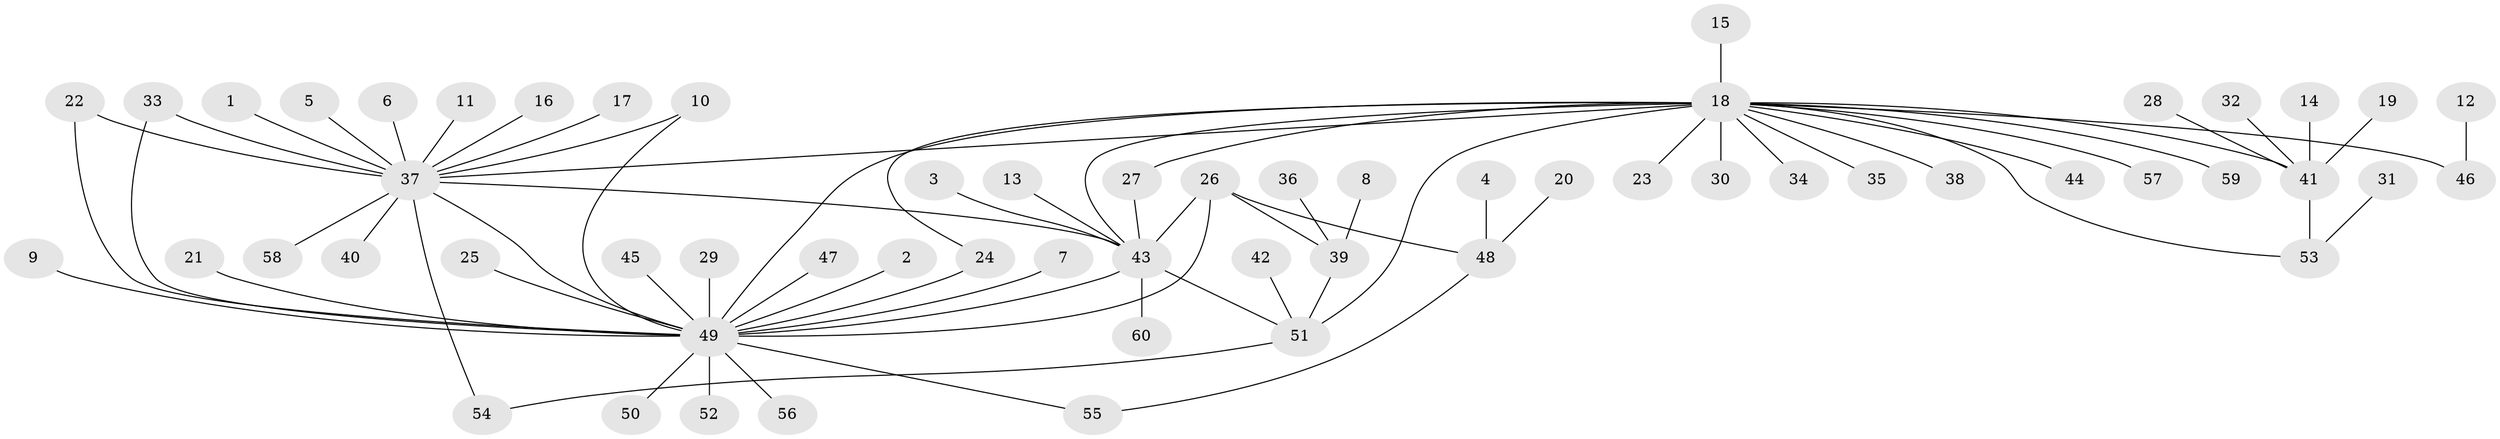 // original degree distribution, {16: 0.00847457627118644, 17: 0.00847457627118644, 4: 0.0423728813559322, 7: 0.025423728813559324, 3: 0.059322033898305086, 1: 0.5254237288135594, 5: 0.01694915254237288, 2: 0.2627118644067797, 15: 0.00847457627118644, 6: 0.0423728813559322}
// Generated by graph-tools (version 1.1) at 2025/49/03/09/25 03:49:52]
// undirected, 60 vertices, 73 edges
graph export_dot {
graph [start="1"]
  node [color=gray90,style=filled];
  1;
  2;
  3;
  4;
  5;
  6;
  7;
  8;
  9;
  10;
  11;
  12;
  13;
  14;
  15;
  16;
  17;
  18;
  19;
  20;
  21;
  22;
  23;
  24;
  25;
  26;
  27;
  28;
  29;
  30;
  31;
  32;
  33;
  34;
  35;
  36;
  37;
  38;
  39;
  40;
  41;
  42;
  43;
  44;
  45;
  46;
  47;
  48;
  49;
  50;
  51;
  52;
  53;
  54;
  55;
  56;
  57;
  58;
  59;
  60;
  1 -- 37 [weight=1.0];
  2 -- 49 [weight=1.0];
  3 -- 43 [weight=1.0];
  4 -- 48 [weight=1.0];
  5 -- 37 [weight=1.0];
  6 -- 37 [weight=1.0];
  7 -- 49 [weight=1.0];
  8 -- 39 [weight=1.0];
  9 -- 49 [weight=1.0];
  10 -- 37 [weight=1.0];
  10 -- 49 [weight=1.0];
  11 -- 37 [weight=1.0];
  12 -- 46 [weight=1.0];
  13 -- 43 [weight=1.0];
  14 -- 41 [weight=1.0];
  15 -- 18 [weight=1.0];
  16 -- 37 [weight=1.0];
  17 -- 37 [weight=1.0];
  18 -- 23 [weight=1.0];
  18 -- 24 [weight=1.0];
  18 -- 27 [weight=1.0];
  18 -- 30 [weight=1.0];
  18 -- 34 [weight=1.0];
  18 -- 35 [weight=1.0];
  18 -- 37 [weight=1.0];
  18 -- 38 [weight=1.0];
  18 -- 41 [weight=1.0];
  18 -- 43 [weight=2.0];
  18 -- 44 [weight=1.0];
  18 -- 46 [weight=1.0];
  18 -- 49 [weight=1.0];
  18 -- 51 [weight=2.0];
  18 -- 53 [weight=1.0];
  18 -- 57 [weight=1.0];
  18 -- 59 [weight=1.0];
  19 -- 41 [weight=1.0];
  20 -- 48 [weight=1.0];
  21 -- 49 [weight=1.0];
  22 -- 37 [weight=1.0];
  22 -- 49 [weight=1.0];
  24 -- 49 [weight=1.0];
  25 -- 49 [weight=1.0];
  26 -- 39 [weight=1.0];
  26 -- 43 [weight=1.0];
  26 -- 48 [weight=1.0];
  26 -- 49 [weight=1.0];
  27 -- 43 [weight=1.0];
  28 -- 41 [weight=1.0];
  29 -- 49 [weight=1.0];
  31 -- 53 [weight=1.0];
  32 -- 41 [weight=1.0];
  33 -- 37 [weight=1.0];
  33 -- 49 [weight=1.0];
  36 -- 39 [weight=1.0];
  37 -- 40 [weight=1.0];
  37 -- 43 [weight=1.0];
  37 -- 49 [weight=1.0];
  37 -- 54 [weight=1.0];
  37 -- 58 [weight=1.0];
  39 -- 51 [weight=1.0];
  41 -- 53 [weight=1.0];
  42 -- 51 [weight=1.0];
  43 -- 49 [weight=1.0];
  43 -- 51 [weight=1.0];
  43 -- 60 [weight=1.0];
  45 -- 49 [weight=1.0];
  47 -- 49 [weight=1.0];
  48 -- 55 [weight=1.0];
  49 -- 50 [weight=1.0];
  49 -- 52 [weight=1.0];
  49 -- 55 [weight=1.0];
  49 -- 56 [weight=1.0];
  51 -- 54 [weight=1.0];
}
